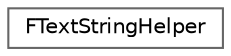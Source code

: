 digraph "Graphical Class Hierarchy"
{
 // INTERACTIVE_SVG=YES
 // LATEX_PDF_SIZE
  bgcolor="transparent";
  edge [fontname=Helvetica,fontsize=10,labelfontname=Helvetica,labelfontsize=10];
  node [fontname=Helvetica,fontsize=10,shape=box,height=0.2,width=0.4];
  rankdir="LR";
  Node0 [id="Node000000",label="FTextStringHelper",height=0.2,width=0.4,color="grey40", fillcolor="white", style="filled",URL="$d1/d2a/classFTextStringHelper.html",tooltip=" "];
}
